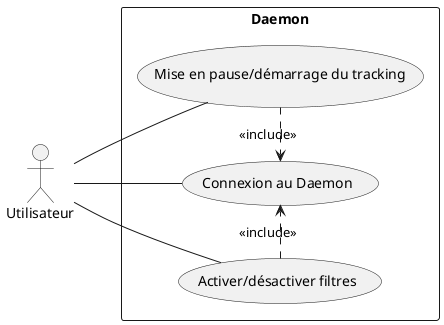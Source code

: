 @startuml
left to right direction

actor Utilisateur

rectangle Daemon {

Utilisateur -- (Mise en pause/démarrage du tracking)
Utilisateur -- (Connexion au Daemon)
Utilisateur -- (Activer/désactiver filtres)

(Mise en pause/démarrage du tracking) .> (Connexion au Daemon) : <<include>>
(Activer/désactiver filtres) .> (Connexion au Daemon) : <<include>>
}
@enduml
